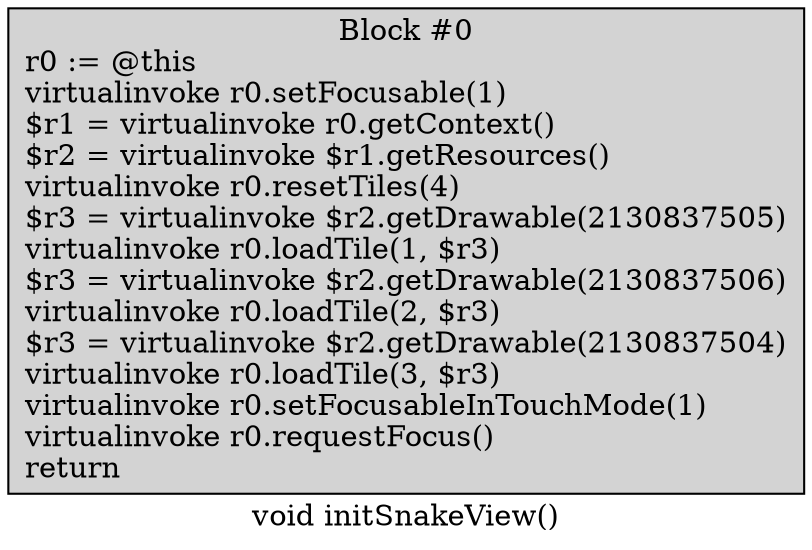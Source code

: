 digraph "void initSnakeView()" {
    label = "void initSnakeView()";
    node [shape = box];
    "0" [style = filled,fillcolor = lightgray,label = "Block #0\nr0 := @this\lvirtualinvoke r0.setFocusable(1)\l$r1 = virtualinvoke r0.getContext()\l$r2 = virtualinvoke $r1.getResources()\lvirtualinvoke r0.resetTiles(4)\l$r3 = virtualinvoke $r2.getDrawable(2130837505)\lvirtualinvoke r0.loadTile(1, $r3)\l$r3 = virtualinvoke $r2.getDrawable(2130837506)\lvirtualinvoke r0.loadTile(2, $r3)\l$r3 = virtualinvoke $r2.getDrawable(2130837504)\lvirtualinvoke r0.loadTile(3, $r3)\lvirtualinvoke r0.setFocusableInTouchMode(1)\lvirtualinvoke r0.requestFocus()\lreturn\l",];
}
